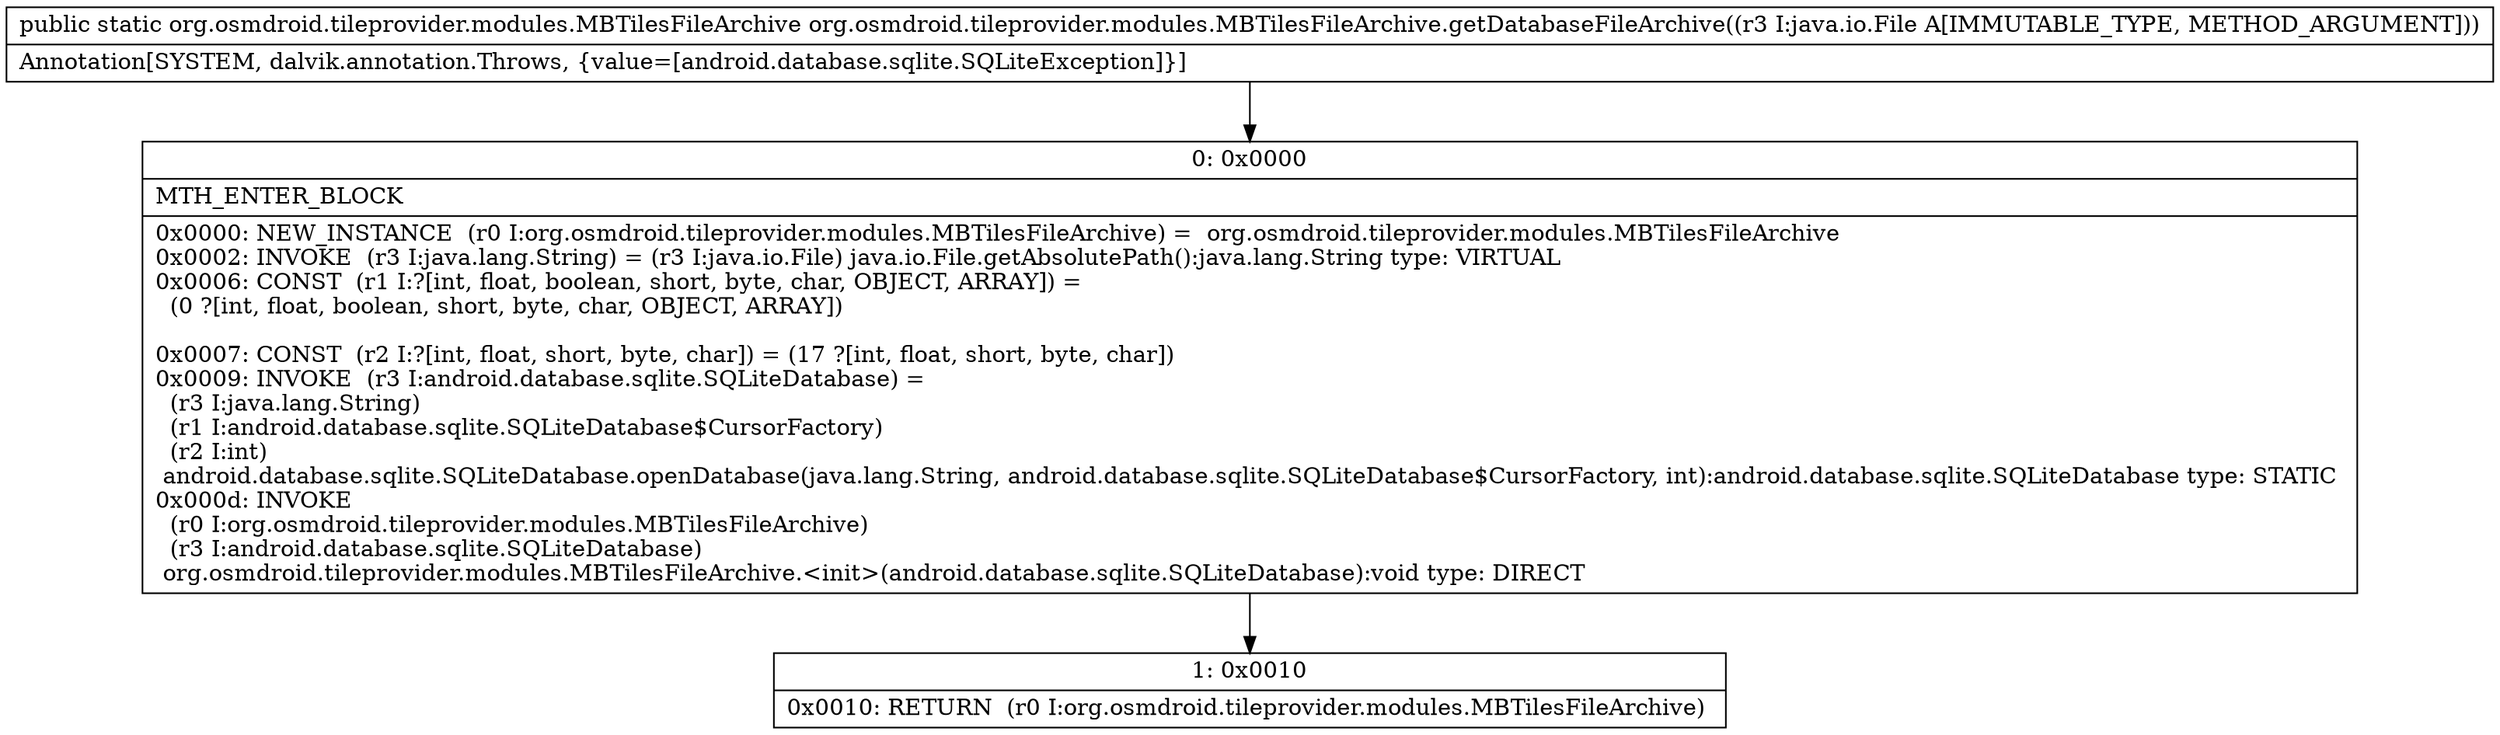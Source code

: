 digraph "CFG fororg.osmdroid.tileprovider.modules.MBTilesFileArchive.getDatabaseFileArchive(Ljava\/io\/File;)Lorg\/osmdroid\/tileprovider\/modules\/MBTilesFileArchive;" {
Node_0 [shape=record,label="{0\:\ 0x0000|MTH_ENTER_BLOCK\l|0x0000: NEW_INSTANCE  (r0 I:org.osmdroid.tileprovider.modules.MBTilesFileArchive) =  org.osmdroid.tileprovider.modules.MBTilesFileArchive \l0x0002: INVOKE  (r3 I:java.lang.String) = (r3 I:java.io.File) java.io.File.getAbsolutePath():java.lang.String type: VIRTUAL \l0x0006: CONST  (r1 I:?[int, float, boolean, short, byte, char, OBJECT, ARRAY]) = \l  (0 ?[int, float, boolean, short, byte, char, OBJECT, ARRAY])\l \l0x0007: CONST  (r2 I:?[int, float, short, byte, char]) = (17 ?[int, float, short, byte, char]) \l0x0009: INVOKE  (r3 I:android.database.sqlite.SQLiteDatabase) = \l  (r3 I:java.lang.String)\l  (r1 I:android.database.sqlite.SQLiteDatabase$CursorFactory)\l  (r2 I:int)\l android.database.sqlite.SQLiteDatabase.openDatabase(java.lang.String, android.database.sqlite.SQLiteDatabase$CursorFactory, int):android.database.sqlite.SQLiteDatabase type: STATIC \l0x000d: INVOKE  \l  (r0 I:org.osmdroid.tileprovider.modules.MBTilesFileArchive)\l  (r3 I:android.database.sqlite.SQLiteDatabase)\l org.osmdroid.tileprovider.modules.MBTilesFileArchive.\<init\>(android.database.sqlite.SQLiteDatabase):void type: DIRECT \l}"];
Node_1 [shape=record,label="{1\:\ 0x0010|0x0010: RETURN  (r0 I:org.osmdroid.tileprovider.modules.MBTilesFileArchive) \l}"];
MethodNode[shape=record,label="{public static org.osmdroid.tileprovider.modules.MBTilesFileArchive org.osmdroid.tileprovider.modules.MBTilesFileArchive.getDatabaseFileArchive((r3 I:java.io.File A[IMMUTABLE_TYPE, METHOD_ARGUMENT]))  | Annotation[SYSTEM, dalvik.annotation.Throws, \{value=[android.database.sqlite.SQLiteException]\}]\l}"];
MethodNode -> Node_0;
Node_0 -> Node_1;
}

